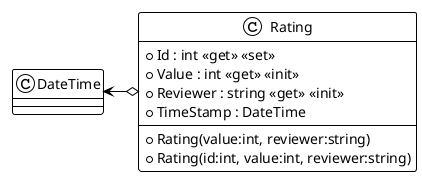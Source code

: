 @startuml
!theme plain
class Rating {
    + Rating(value:int, reviewer:string)
    + Rating(id:int, value:int, reviewer:string)
    + Id : int <<get>> <<set>>
    + Value : int <<get>> <<init>>
    + Reviewer : string <<get>> <<init>>
    + TimeStamp : DateTime
}

DateTime <-o Rating
@enduml
